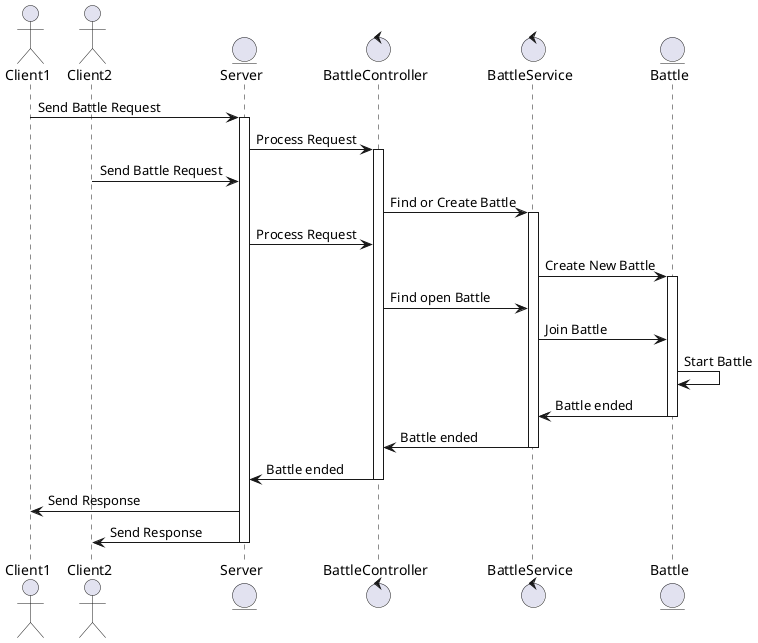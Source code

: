 @startuml
actor Client1
actor Client2
entity Server
control BattleController
control BattleService
entity Battle

Client1 -> Server : Send Battle Request
activate Server
Server -> BattleController : Process Request
activate BattleController
Client2 -> Server : Send Battle Request
BattleController -> BattleService : Find or Create Battle
activate BattleService
Server -> BattleController : Process Request
BattleService -> Battle : Create New Battle
activate Battle
BattleController -> BattleService : Find open Battle
BattleService -> Battle : Join Battle
Battle -> Battle : Start Battle
Battle -> BattleService : Battle ended
deactivate Battle
BattleService -> BattleController : Battle ended
deactivate BattleService
BattleController -> Server : Battle ended
deactivate BattleController
Server -> Client1 : Send Response
Server -> Client2 : Send Response
deactivate Server
@enduml

